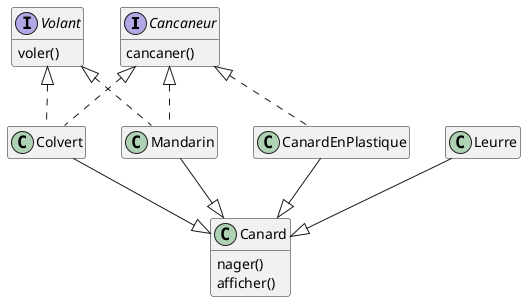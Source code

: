 @startuml

'-----------------------------------
' UML concepts illustrated
' JMB 2014
'-----------------------------------

hide empty members
hide empty methods


interface Cancaneur {
cancaner()
}

interface Volant {
voler()
}

class Canard {
nager()
afficher()
}

class Colvert {
}

class Mandarin {
}

class CanardEnPlastique {
}

class Leurre {
}

Leurre --|> Canard
CanardEnPlastique --|> Canard
Mandarin --|> Canard
Colvert --|> Canard

Volant <|..Colvert
Volant <|..Mandarin

Cancaneur <|..Colvert
Cancaneur <|..Mandarin
Cancaneur <|..CanardEnPlastique

@enduml

